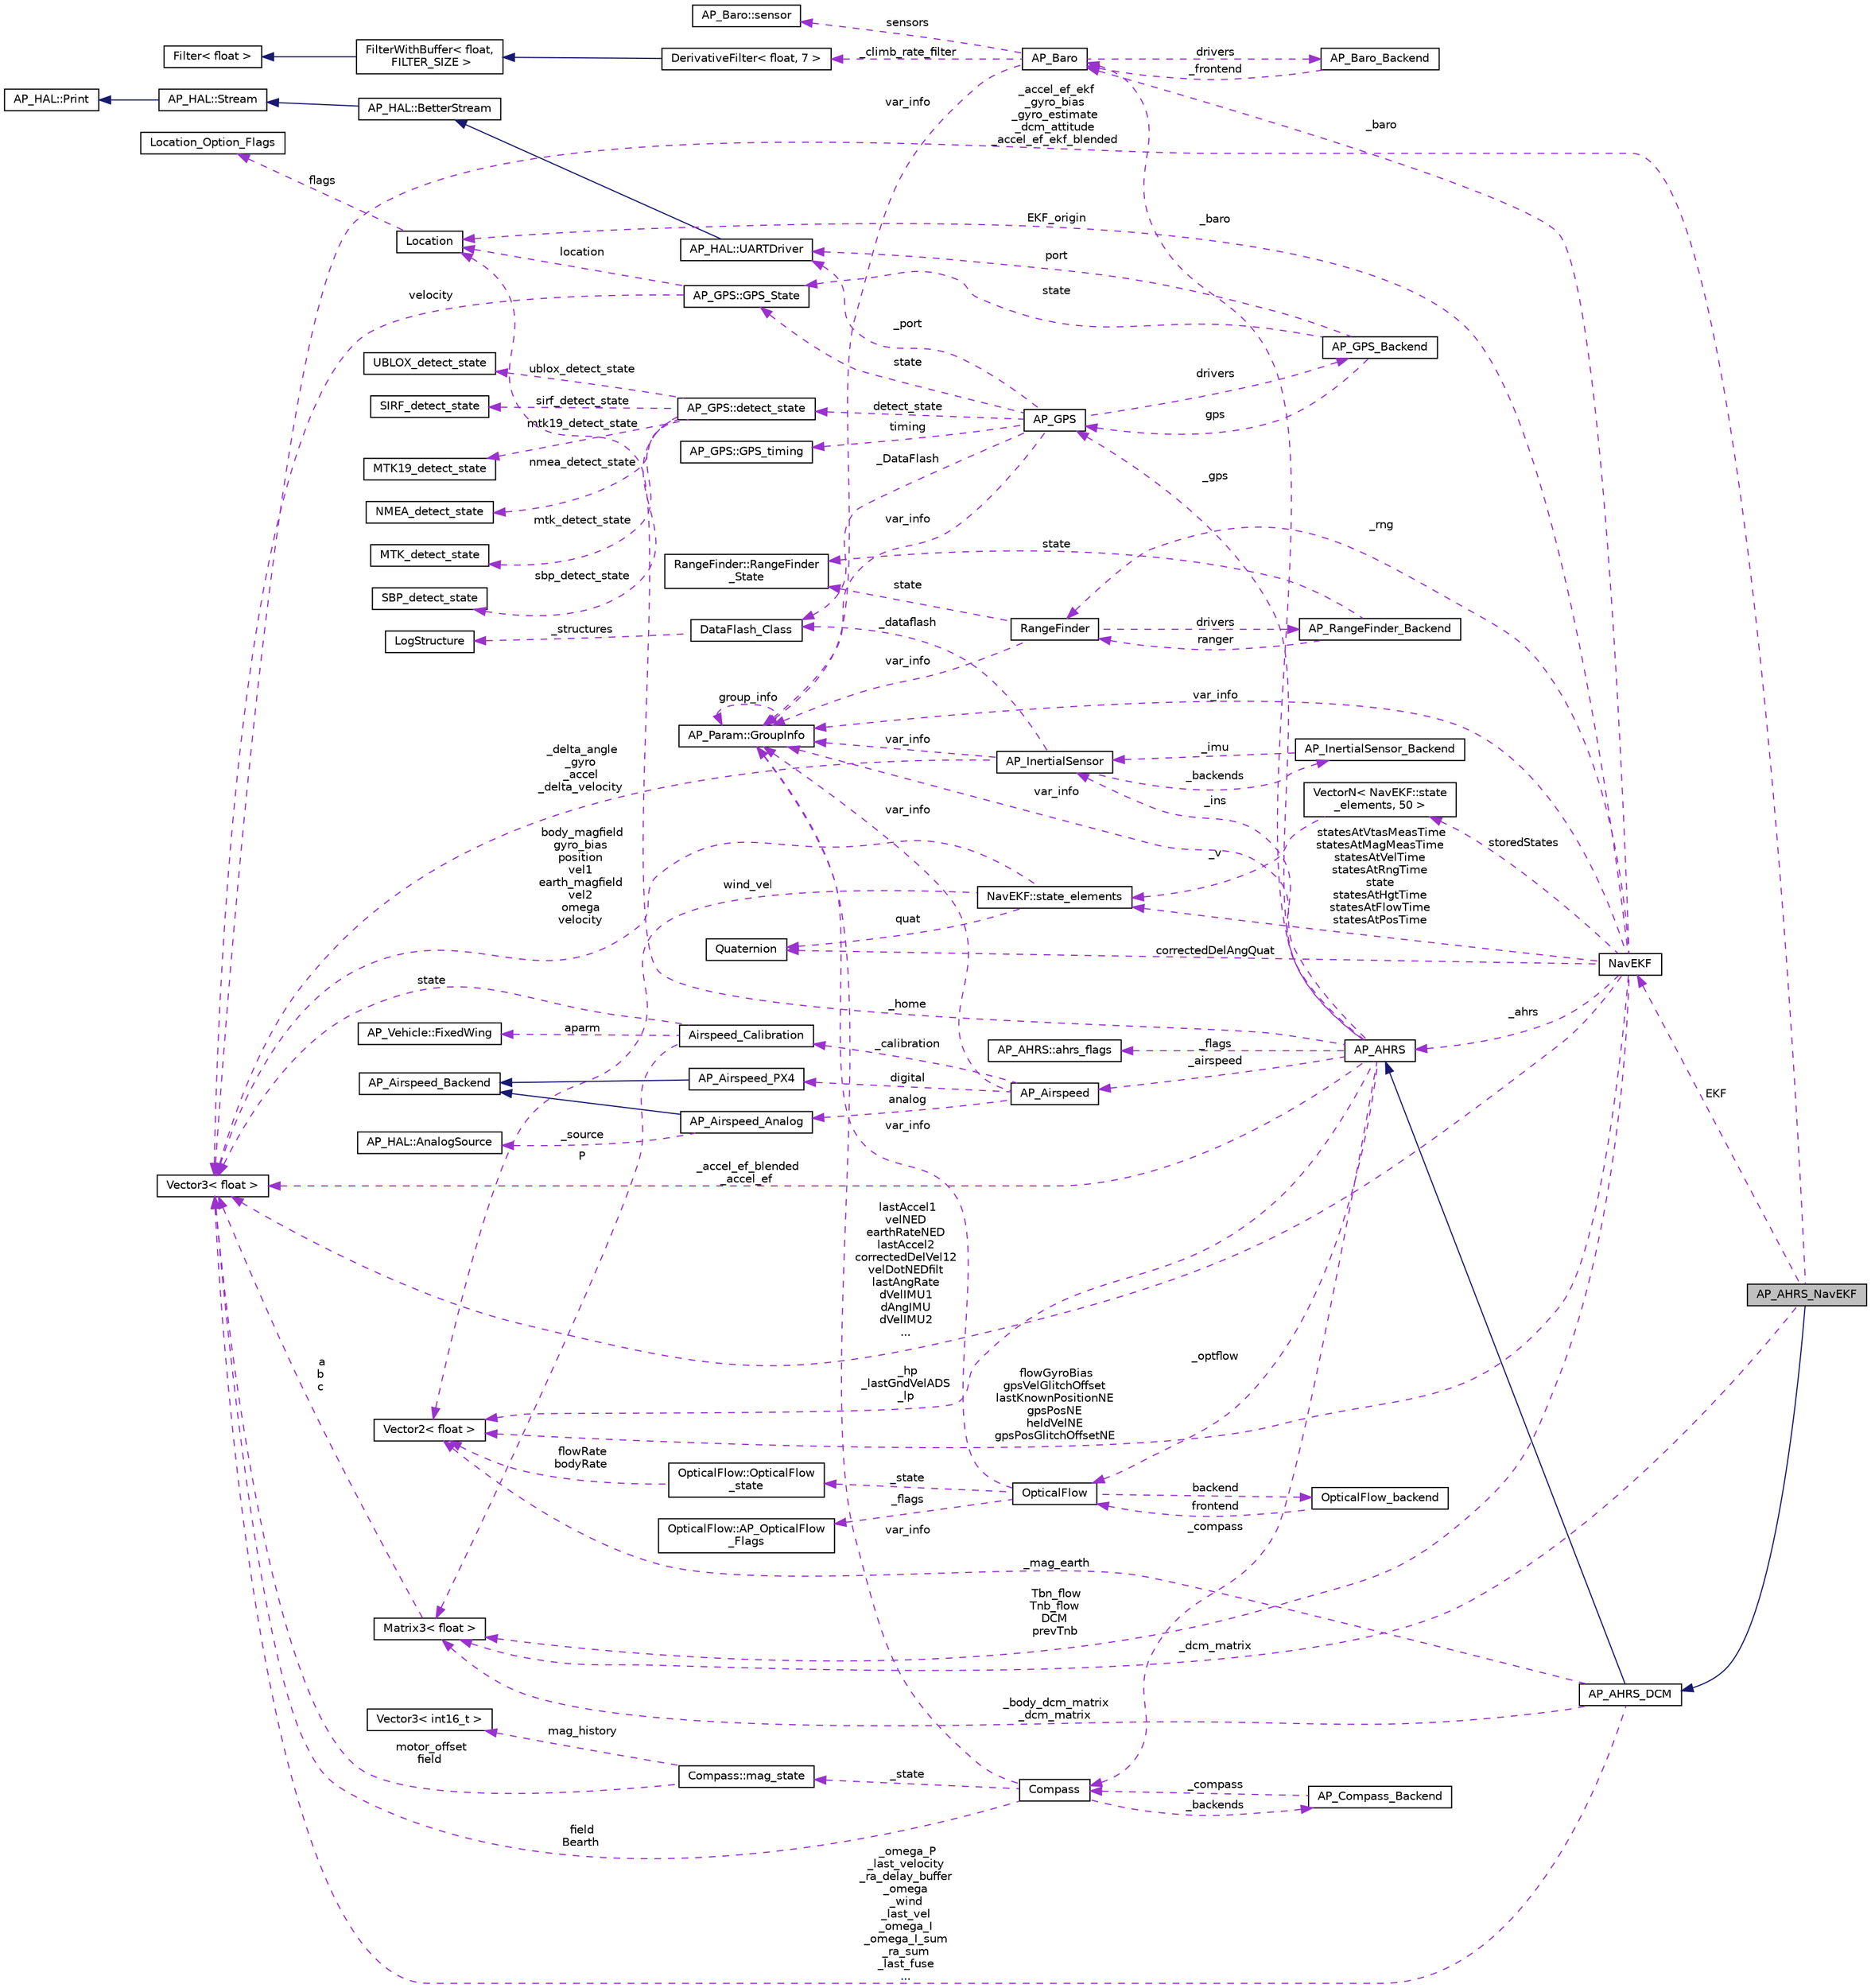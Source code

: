 digraph "AP_AHRS_NavEKF"
{
 // INTERACTIVE_SVG=YES
  edge [fontname="Helvetica",fontsize="10",labelfontname="Helvetica",labelfontsize="10"];
  node [fontname="Helvetica",fontsize="10",shape=record];
  rankdir="LR";
  Node1 [label="AP_AHRS_NavEKF",height=0.2,width=0.4,color="black", fillcolor="grey75", style="filled" fontcolor="black"];
  Node2 -> Node1 [dir="back",color="midnightblue",fontsize="10",style="solid",fontname="Helvetica"];
  Node2 [label="AP_AHRS_DCM",height=0.2,width=0.4,color="black", fillcolor="white", style="filled",URL="$classAP__AHRS__DCM.html"];
  Node3 -> Node2 [dir="back",color="midnightblue",fontsize="10",style="solid",fontname="Helvetica"];
  Node3 [label="AP_AHRS",height=0.2,width=0.4,color="black", fillcolor="white", style="filled",URL="$classAP__AHRS.html"];
  Node4 -> Node3 [dir="back",color="darkorchid3",fontsize="10",style="dashed",label=" _flags" ,fontname="Helvetica"];
  Node4 [label="AP_AHRS::ahrs_flags",height=0.2,width=0.4,color="black", fillcolor="white", style="filled",URL="$structAP__AHRS_1_1ahrs__flags.html"];
  Node5 -> Node3 [dir="back",color="darkorchid3",fontsize="10",style="dashed",label=" _baro" ,fontname="Helvetica"];
  Node5 [label="AP_Baro",height=0.2,width=0.4,color="black", fillcolor="white", style="filled",URL="$classAP__Baro.html"];
  Node6 -> Node5 [dir="back",color="darkorchid3",fontsize="10",style="dashed",label=" sensors" ,fontname="Helvetica"];
  Node6 [label="AP_Baro::sensor",height=0.2,width=0.4,color="black", fillcolor="white", style="filled",URL="$structAP__Baro_1_1sensor.html"];
  Node7 -> Node5 [dir="back",color="darkorchid3",fontsize="10",style="dashed",label=" _climb_rate_filter" ,fontname="Helvetica"];
  Node7 [label="DerivativeFilter\< float, 7 \>",height=0.2,width=0.4,color="black", fillcolor="white", style="filled",URL="$classDerivativeFilter.html"];
  Node8 -> Node7 [dir="back",color="midnightblue",fontsize="10",style="solid",fontname="Helvetica"];
  Node8 [label="FilterWithBuffer\< float,\l FILTER_SIZE \>",height=0.2,width=0.4,color="black", fillcolor="white", style="filled",URL="$classFilterWithBuffer.html"];
  Node9 -> Node8 [dir="back",color="midnightblue",fontsize="10",style="solid",fontname="Helvetica"];
  Node9 [label="Filter\< float \>",height=0.2,width=0.4,color="black", fillcolor="white", style="filled",URL="$classFilter.html"];
  Node10 -> Node5 [dir="back",color="darkorchid3",fontsize="10",style="dashed",label=" var_info" ,fontname="Helvetica"];
  Node10 [label="AP_Param::GroupInfo",height=0.2,width=0.4,color="black", fillcolor="white", style="filled",URL="$structAP__Param_1_1GroupInfo.html"];
  Node10 -> Node10 [dir="back",color="darkorchid3",fontsize="10",style="dashed",label=" group_info" ,fontname="Helvetica"];
  Node11 -> Node5 [dir="back",color="darkorchid3",fontsize="10",style="dashed",label=" drivers" ,fontname="Helvetica"];
  Node11 [label="AP_Baro_Backend",height=0.2,width=0.4,color="black", fillcolor="white", style="filled",URL="$classAP__Baro__Backend.html",tooltip="-*- tab-width: 4; Mode: C++; c-basic-offset: 4; indent-tabs-mode: nil -*- "];
  Node5 -> Node11 [dir="back",color="darkorchid3",fontsize="10",style="dashed",label=" _frontend" ,fontname="Helvetica"];
  Node12 -> Node3 [dir="back",color="darkorchid3",fontsize="10",style="dashed",label=" _optflow" ,fontname="Helvetica"];
  Node12 [label="OpticalFlow",height=0.2,width=0.4,color="black", fillcolor="white", style="filled",URL="$classOpticalFlow.html"];
  Node10 -> Node12 [dir="back",color="darkorchid3",fontsize="10",style="dashed",label=" var_info" ,fontname="Helvetica"];
  Node13 -> Node12 [dir="back",color="darkorchid3",fontsize="10",style="dashed",label=" _state" ,fontname="Helvetica"];
  Node13 [label="OpticalFlow::OpticalFlow\l_state",height=0.2,width=0.4,color="black", fillcolor="white", style="filled",URL="$structOpticalFlow_1_1OpticalFlow__state.html"];
  Node14 -> Node13 [dir="back",color="darkorchid3",fontsize="10",style="dashed",label=" flowRate\nbodyRate" ,fontname="Helvetica"];
  Node14 [label="Vector2\< float \>",height=0.2,width=0.4,color="black", fillcolor="white", style="filled",URL="$structVector2.html"];
  Node15 -> Node12 [dir="back",color="darkorchid3",fontsize="10",style="dashed",label=" backend" ,fontname="Helvetica"];
  Node15 [label="OpticalFlow_backend",height=0.2,width=0.4,color="black", fillcolor="white", style="filled",URL="$classOpticalFlow__backend.html"];
  Node12 -> Node15 [dir="back",color="darkorchid3",fontsize="10",style="dashed",label=" frontend" ,fontname="Helvetica"];
  Node16 -> Node12 [dir="back",color="darkorchid3",fontsize="10",style="dashed",label=" _flags" ,fontname="Helvetica"];
  Node16 [label="OpticalFlow::AP_OpticalFlow\l_Flags",height=0.2,width=0.4,color="black", fillcolor="white", style="filled",URL="$structOpticalFlow_1_1AP__OpticalFlow__Flags.html"];
  Node10 -> Node3 [dir="back",color="darkorchid3",fontsize="10",style="dashed",label=" var_info" ,fontname="Helvetica"];
  Node17 -> Node3 [dir="back",color="darkorchid3",fontsize="10",style="dashed",label=" _accel_ef_blended\n_accel_ef" ,fontname="Helvetica"];
  Node17 [label="Vector3\< float \>",height=0.2,width=0.4,color="black", fillcolor="white", style="filled",URL="$classVector3.html"];
  Node18 -> Node3 [dir="back",color="darkorchid3",fontsize="10",style="dashed",label=" _ins" ,fontname="Helvetica"];
  Node18 [label="AP_InertialSensor",height=0.2,width=0.4,color="black", fillcolor="white", style="filled",URL="$classAP__InertialSensor.html"];
  Node19 -> Node18 [dir="back",color="darkorchid3",fontsize="10",style="dashed",label=" _backends" ,fontname="Helvetica"];
  Node19 [label="AP_InertialSensor_Backend",height=0.2,width=0.4,color="black", fillcolor="white", style="filled",URL="$classAP__InertialSensor__Backend.html"];
  Node18 -> Node19 [dir="back",color="darkorchid3",fontsize="10",style="dashed",label=" _imu" ,fontname="Helvetica"];
  Node20 -> Node18 [dir="back",color="darkorchid3",fontsize="10",style="dashed",label=" _dataflash" ,fontname="Helvetica"];
  Node20 [label="DataFlash_Class",height=0.2,width=0.4,color="black", fillcolor="white", style="filled",URL="$classDataFlash__Class.html",tooltip="-*- tab-width: 4; Mode: C++; c-basic-offset: 4; indent-tabs-mode: nil -*- "];
  Node21 -> Node20 [dir="back",color="darkorchid3",fontsize="10",style="dashed",label=" _structures" ,fontname="Helvetica"];
  Node21 [label="LogStructure",height=0.2,width=0.4,color="black", fillcolor="white", style="filled",URL="$structLogStructure.html"];
  Node10 -> Node18 [dir="back",color="darkorchid3",fontsize="10",style="dashed",label=" var_info" ,fontname="Helvetica"];
  Node17 -> Node18 [dir="back",color="darkorchid3",fontsize="10",style="dashed",label=" _delta_angle\n_gyro\n_accel\n_delta_velocity" ,fontname="Helvetica"];
  Node22 -> Node3 [dir="back",color="darkorchid3",fontsize="10",style="dashed",label=" _airspeed" ,fontname="Helvetica"];
  Node22 [label="AP_Airspeed",height=0.2,width=0.4,color="black", fillcolor="white", style="filled",URL="$classAP__Airspeed.html"];
  Node23 -> Node22 [dir="back",color="darkorchid3",fontsize="10",style="dashed",label=" analog" ,fontname="Helvetica"];
  Node23 [label="AP_Airspeed_Analog",height=0.2,width=0.4,color="black", fillcolor="white", style="filled",URL="$classAP__Airspeed__Analog.html",tooltip="-*- tab-width: 4; Mode: C++; c-basic-offset: 4; indent-tabs-mode: nil -*- "];
  Node24 -> Node23 [dir="back",color="midnightblue",fontsize="10",style="solid",fontname="Helvetica"];
  Node24 [label="AP_Airspeed_Backend",height=0.2,width=0.4,color="black", fillcolor="white", style="filled",URL="$classAP__Airspeed__Backend.html",tooltip="-*- tab-width: 4; Mode: C++; c-basic-offset: 4; indent-tabs-mode: nil -*- "];
  Node25 -> Node23 [dir="back",color="darkorchid3",fontsize="10",style="dashed",label=" _source" ,fontname="Helvetica"];
  Node25 [label="AP_HAL::AnalogSource",height=0.2,width=0.4,color="black", fillcolor="white", style="filled",URL="$classAP__HAL_1_1AnalogSource.html"];
  Node10 -> Node22 [dir="back",color="darkorchid3",fontsize="10",style="dashed",label=" var_info" ,fontname="Helvetica"];
  Node26 -> Node22 [dir="back",color="darkorchid3",fontsize="10",style="dashed",label=" digital" ,fontname="Helvetica"];
  Node26 [label="AP_Airspeed_PX4",height=0.2,width=0.4,color="black", fillcolor="white", style="filled",URL="$classAP__Airspeed__PX4.html",tooltip="-*- tab-width: 4; Mode: C++; c-basic-offset: 4; indent-tabs-mode: nil -*- "];
  Node24 -> Node26 [dir="back",color="midnightblue",fontsize="10",style="solid",fontname="Helvetica"];
  Node27 -> Node22 [dir="back",color="darkorchid3",fontsize="10",style="dashed",label=" _calibration" ,fontname="Helvetica"];
  Node27 [label="Airspeed_Calibration",height=0.2,width=0.4,color="black", fillcolor="white", style="filled",URL="$classAirspeed__Calibration.html",tooltip="-*- tab-width: 4; Mode: C++; c-basic-offset: 4; indent-tabs-mode: nil -*- "];
  Node28 -> Node27 [dir="back",color="darkorchid3",fontsize="10",style="dashed",label=" P" ,fontname="Helvetica"];
  Node28 [label="Matrix3\< float \>",height=0.2,width=0.4,color="black", fillcolor="white", style="filled",URL="$classMatrix3.html"];
  Node17 -> Node28 [dir="back",color="darkorchid3",fontsize="10",style="dashed",label=" a\nb\nc" ,fontname="Helvetica"];
  Node17 -> Node27 [dir="back",color="darkorchid3",fontsize="10",style="dashed",label=" state" ,fontname="Helvetica"];
  Node29 -> Node27 [dir="back",color="darkorchid3",fontsize="10",style="dashed",label=" aparm" ,fontname="Helvetica"];
  Node29 [label="AP_Vehicle::FixedWing",height=0.2,width=0.4,color="black", fillcolor="white", style="filled",URL="$structAP__Vehicle_1_1FixedWing.html"];
  Node14 -> Node3 [dir="back",color="darkorchid3",fontsize="10",style="dashed",label=" _hp\n_lastGndVelADS\n_lp" ,fontname="Helvetica"];
  Node30 -> Node3 [dir="back",color="darkorchid3",fontsize="10",style="dashed",label=" _gps" ,fontname="Helvetica"];
  Node30 [label="AP_GPS",height=0.2,width=0.4,color="black", fillcolor="white", style="filled",URL="$classAP__GPS.html"];
  Node31 -> Node30 [dir="back",color="darkorchid3",fontsize="10",style="dashed",label=" detect_state" ,fontname="Helvetica"];
  Node31 [label="AP_GPS::detect_state",height=0.2,width=0.4,color="black", fillcolor="white", style="filled",URL="$structAP__GPS_1_1detect__state.html"];
  Node32 -> Node31 [dir="back",color="darkorchid3",fontsize="10",style="dashed",label=" sbp_detect_state" ,fontname="Helvetica"];
  Node32 [label="SBP_detect_state",height=0.2,width=0.4,color="black", fillcolor="white", style="filled",URL="$structSBP__detect__state.html"];
  Node33 -> Node31 [dir="back",color="darkorchid3",fontsize="10",style="dashed",label=" ublox_detect_state" ,fontname="Helvetica"];
  Node33 [label="UBLOX_detect_state",height=0.2,width=0.4,color="black", fillcolor="white", style="filled",URL="$structUBLOX__detect__state.html"];
  Node34 -> Node31 [dir="back",color="darkorchid3",fontsize="10",style="dashed",label=" sirf_detect_state" ,fontname="Helvetica"];
  Node34 [label="SIRF_detect_state",height=0.2,width=0.4,color="black", fillcolor="white", style="filled",URL="$structSIRF__detect__state.html"];
  Node35 -> Node31 [dir="back",color="darkorchid3",fontsize="10",style="dashed",label=" mtk19_detect_state" ,fontname="Helvetica"];
  Node35 [label="MTK19_detect_state",height=0.2,width=0.4,color="black", fillcolor="white", style="filled",URL="$structMTK19__detect__state.html"];
  Node36 -> Node31 [dir="back",color="darkorchid3",fontsize="10",style="dashed",label=" nmea_detect_state" ,fontname="Helvetica"];
  Node36 [label="NMEA_detect_state",height=0.2,width=0.4,color="black", fillcolor="white", style="filled",URL="$structNMEA__detect__state.html"];
  Node37 -> Node31 [dir="back",color="darkorchid3",fontsize="10",style="dashed",label=" mtk_detect_state" ,fontname="Helvetica"];
  Node37 [label="MTK_detect_state",height=0.2,width=0.4,color="black", fillcolor="white", style="filled",URL="$structMTK__detect__state.html"];
  Node38 -> Node30 [dir="back",color="darkorchid3",fontsize="10",style="dashed",label=" timing" ,fontname="Helvetica"];
  Node38 [label="AP_GPS::GPS_timing",height=0.2,width=0.4,color="black", fillcolor="white", style="filled",URL="$structAP__GPS_1_1GPS__timing.html"];
  Node39 -> Node30 [dir="back",color="darkorchid3",fontsize="10",style="dashed",label=" drivers" ,fontname="Helvetica"];
  Node39 [label="AP_GPS_Backend",height=0.2,width=0.4,color="black", fillcolor="white", style="filled",URL="$classAP__GPS__Backend.html"];
  Node40 -> Node39 [dir="back",color="darkorchid3",fontsize="10",style="dashed",label=" port" ,fontname="Helvetica"];
  Node40 [label="AP_HAL::UARTDriver",height=0.2,width=0.4,color="black", fillcolor="white", style="filled",URL="$classAP__HAL_1_1UARTDriver.html"];
  Node41 -> Node40 [dir="back",color="midnightblue",fontsize="10",style="solid",fontname="Helvetica"];
  Node41 [label="AP_HAL::BetterStream",height=0.2,width=0.4,color="black", fillcolor="white", style="filled",URL="$classAP__HAL_1_1BetterStream.html"];
  Node42 -> Node41 [dir="back",color="midnightblue",fontsize="10",style="solid",fontname="Helvetica"];
  Node42 [label="AP_HAL::Stream",height=0.2,width=0.4,color="black", fillcolor="white", style="filled",URL="$classAP__HAL_1_1Stream.html"];
  Node43 -> Node42 [dir="back",color="midnightblue",fontsize="10",style="solid",fontname="Helvetica"];
  Node43 [label="AP_HAL::Print",height=0.2,width=0.4,color="black", fillcolor="white", style="filled",URL="$classAP__HAL_1_1Print.html"];
  Node30 -> Node39 [dir="back",color="darkorchid3",fontsize="10",style="dashed",label=" gps" ,fontname="Helvetica"];
  Node44 -> Node39 [dir="back",color="darkorchid3",fontsize="10",style="dashed",label=" state" ,fontname="Helvetica"];
  Node44 [label="AP_GPS::GPS_State",height=0.2,width=0.4,color="black", fillcolor="white", style="filled",URL="$structAP__GPS_1_1GPS__State.html"];
  Node17 -> Node44 [dir="back",color="darkorchid3",fontsize="10",style="dashed",label=" velocity" ,fontname="Helvetica"];
  Node45 -> Node44 [dir="back",color="darkorchid3",fontsize="10",style="dashed",label=" location" ,fontname="Helvetica"];
  Node45 [label="Location",height=0.2,width=0.4,color="black", fillcolor="white", style="filled",URL="$structLocation.html"];
  Node46 -> Node45 [dir="back",color="darkorchid3",fontsize="10",style="dashed",label=" flags" ,fontname="Helvetica"];
  Node46 [label="Location_Option_Flags",height=0.2,width=0.4,color="black", fillcolor="white", style="filled",URL="$structLocation__Option__Flags.html"];
  Node20 -> Node30 [dir="back",color="darkorchid3",fontsize="10",style="dashed",label=" _DataFlash" ,fontname="Helvetica"];
  Node40 -> Node30 [dir="back",color="darkorchid3",fontsize="10",style="dashed",label=" _port" ,fontname="Helvetica"];
  Node10 -> Node30 [dir="back",color="darkorchid3",fontsize="10",style="dashed",label=" var_info" ,fontname="Helvetica"];
  Node44 -> Node30 [dir="back",color="darkorchid3",fontsize="10",style="dashed",label=" state" ,fontname="Helvetica"];
  Node45 -> Node3 [dir="back",color="darkorchid3",fontsize="10",style="dashed",label=" _home" ,fontname="Helvetica"];
  Node47 -> Node3 [dir="back",color="darkorchid3",fontsize="10",style="dashed",label=" _compass" ,fontname="Helvetica"];
  Node47 [label="Compass",height=0.2,width=0.4,color="black", fillcolor="white", style="filled",URL="$classCompass.html"];
  Node10 -> Node47 [dir="back",color="darkorchid3",fontsize="10",style="dashed",label=" var_info" ,fontname="Helvetica"];
  Node17 -> Node47 [dir="back",color="darkorchid3",fontsize="10",style="dashed",label=" field\nBearth" ,fontname="Helvetica"];
  Node48 -> Node47 [dir="back",color="darkorchid3",fontsize="10",style="dashed",label=" _backends" ,fontname="Helvetica"];
  Node48 [label="AP_Compass_Backend",height=0.2,width=0.4,color="black", fillcolor="white", style="filled",URL="$classAP__Compass__Backend.html"];
  Node47 -> Node48 [dir="back",color="darkorchid3",fontsize="10",style="dashed",label=" _compass" ,fontname="Helvetica"];
  Node49 -> Node47 [dir="back",color="darkorchid3",fontsize="10",style="dashed",label=" _state" ,fontname="Helvetica"];
  Node49 [label="Compass::mag_state",height=0.2,width=0.4,color="black", fillcolor="white", style="filled",URL="$structCompass_1_1mag__state.html"];
  Node17 -> Node49 [dir="back",color="darkorchid3",fontsize="10",style="dashed",label=" motor_offset\nfield" ,fontname="Helvetica"];
  Node50 -> Node49 [dir="back",color="darkorchid3",fontsize="10",style="dashed",label=" mag_history" ,fontname="Helvetica"];
  Node50 [label="Vector3\< int16_t \>",height=0.2,width=0.4,color="black", fillcolor="white", style="filled",URL="$classVector3.html"];
  Node28 -> Node2 [dir="back",color="darkorchid3",fontsize="10",style="dashed",label=" _body_dcm_matrix\n_dcm_matrix" ,fontname="Helvetica"];
  Node17 -> Node2 [dir="back",color="darkorchid3",fontsize="10",style="dashed",label=" _omega_P\n_last_velocity\n_ra_delay_buffer\n_omega\n_wind\n_last_vel\n_omega_I\n_omega_I_sum\n_ra_sum\n_last_fuse\n..." ,fontname="Helvetica"];
  Node14 -> Node2 [dir="back",color="darkorchid3",fontsize="10",style="dashed",label=" _mag_earth" ,fontname="Helvetica"];
  Node28 -> Node1 [dir="back",color="darkorchid3",fontsize="10",style="dashed",label=" _dcm_matrix" ,fontname="Helvetica"];
  Node17 -> Node1 [dir="back",color="darkorchid3",fontsize="10",style="dashed",label=" _accel_ef_ekf\n_gyro_bias\n_gyro_estimate\n_dcm_attitude\n_accel_ef_ekf_blended" ,fontname="Helvetica"];
  Node51 -> Node1 [dir="back",color="darkorchid3",fontsize="10",style="dashed",label=" EKF" ,fontname="Helvetica"];
  Node51 [label="NavEKF",height=0.2,width=0.4,color="black", fillcolor="white", style="filled",URL="$classNavEKF.html"];
  Node28 -> Node51 [dir="back",color="darkorchid3",fontsize="10",style="dashed",label=" Tbn_flow\nTnb_flow\nDCM\nprevTnb" ,fontname="Helvetica"];
  Node52 -> Node51 [dir="back",color="darkorchid3",fontsize="10",style="dashed",label=" statesAtVtasMeasTime\nstatesAtMagMeasTime\nstatesAtVelTime\nstatesAtRngTime\nstate\nstatesAtHgtTime\nstatesAtFlowTime\nstatesAtPosTime" ,fontname="Helvetica"];
  Node52 [label="NavEKF::state_elements",height=0.2,width=0.4,color="black", fillcolor="white", style="filled",URL="$structNavEKF_1_1state__elements.html"];
  Node53 -> Node52 [dir="back",color="darkorchid3",fontsize="10",style="dashed",label=" quat" ,fontname="Helvetica"];
  Node53 [label="Quaternion",height=0.2,width=0.4,color="black", fillcolor="white", style="filled",URL="$classQuaternion.html"];
  Node17 -> Node52 [dir="back",color="darkorchid3",fontsize="10",style="dashed",label=" body_magfield\ngyro_bias\nposition\nvel1\nearth_magfield\nvel2\nomega\nvelocity" ,fontname="Helvetica"];
  Node14 -> Node52 [dir="back",color="darkorchid3",fontsize="10",style="dashed",label=" wind_vel" ,fontname="Helvetica"];
  Node53 -> Node51 [dir="back",color="darkorchid3",fontsize="10",style="dashed",label=" correctedDelAngQuat" ,fontname="Helvetica"];
  Node5 -> Node51 [dir="back",color="darkorchid3",fontsize="10",style="dashed",label=" _baro" ,fontname="Helvetica"];
  Node10 -> Node51 [dir="back",color="darkorchid3",fontsize="10",style="dashed",label=" var_info" ,fontname="Helvetica"];
  Node17 -> Node51 [dir="back",color="darkorchid3",fontsize="10",style="dashed",label=" lastAccel1\nvelNED\nearthRateNED\nlastAccel2\ncorrectedDelVel12\nvelDotNEDfilt\nlastAngRate\ndVelIMU1\ndAngIMU\ndVelIMU2\n..." ,fontname="Helvetica"];
  Node54 -> Node51 [dir="back",color="darkorchid3",fontsize="10",style="dashed",label=" storedStates" ,fontname="Helvetica"];
  Node54 [label="VectorN\< NavEKF::state\l_elements, 50 \>",height=0.2,width=0.4,color="black", fillcolor="white", style="filled",URL="$classVectorN.html"];
  Node52 -> Node54 [dir="back",color="darkorchid3",fontsize="10",style="dashed",label=" _v" ,fontname="Helvetica"];
  Node14 -> Node51 [dir="back",color="darkorchid3",fontsize="10",style="dashed",label=" flowGyroBias\ngpsVelGlitchOffset\nlastKnownPositionNE\ngpsPosNE\nheldVelNE\ngpsPosGlitchOffsetNE" ,fontname="Helvetica"];
  Node55 -> Node51 [dir="back",color="darkorchid3",fontsize="10",style="dashed",label=" _rng" ,fontname="Helvetica"];
  Node55 [label="RangeFinder",height=0.2,width=0.4,color="black", fillcolor="white", style="filled",URL="$classRangeFinder.html"];
  Node56 -> Node55 [dir="back",color="darkorchid3",fontsize="10",style="dashed",label=" state" ,fontname="Helvetica"];
  Node56 [label="RangeFinder::RangeFinder\l_State",height=0.2,width=0.4,color="black", fillcolor="white", style="filled",URL="$structRangeFinder_1_1RangeFinder__State.html"];
  Node10 -> Node55 [dir="back",color="darkorchid3",fontsize="10",style="dashed",label=" var_info" ,fontname="Helvetica"];
  Node57 -> Node55 [dir="back",color="darkorchid3",fontsize="10",style="dashed",label=" drivers" ,fontname="Helvetica"];
  Node57 [label="AP_RangeFinder_Backend",height=0.2,width=0.4,color="black", fillcolor="white", style="filled",URL="$classAP__RangeFinder__Backend.html"];
  Node56 -> Node57 [dir="back",color="darkorchid3",fontsize="10",style="dashed",label=" state" ,fontname="Helvetica"];
  Node55 -> Node57 [dir="back",color="darkorchid3",fontsize="10",style="dashed",label=" ranger" ,fontname="Helvetica"];
  Node3 -> Node51 [dir="back",color="darkorchid3",fontsize="10",style="dashed",label=" _ahrs" ,fontname="Helvetica"];
  Node45 -> Node51 [dir="back",color="darkorchid3",fontsize="10",style="dashed",label=" EKF_origin" ,fontname="Helvetica"];
}
